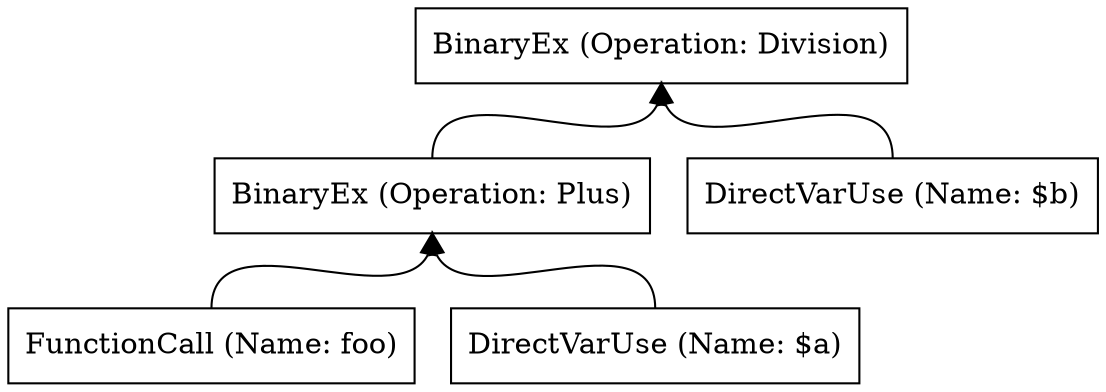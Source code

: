 digraph flow {
    node[shape=box]
    graph[rankdir="BT"];
    edge[headport=s, tailport=n];
    
	top [label="BinaryEx (Operation: Division)"];
    plus [label="BinaryEx (Operation: Plus)"];
    foo [label="FunctionCall (Name: foo)"]
    a [label="DirectVarUse (Name: $a)"];
    b [label="DirectVarUse (Name: $b)"];
    
    a -> plus -> top;
    foo -> plus;
    b -> top;
}

